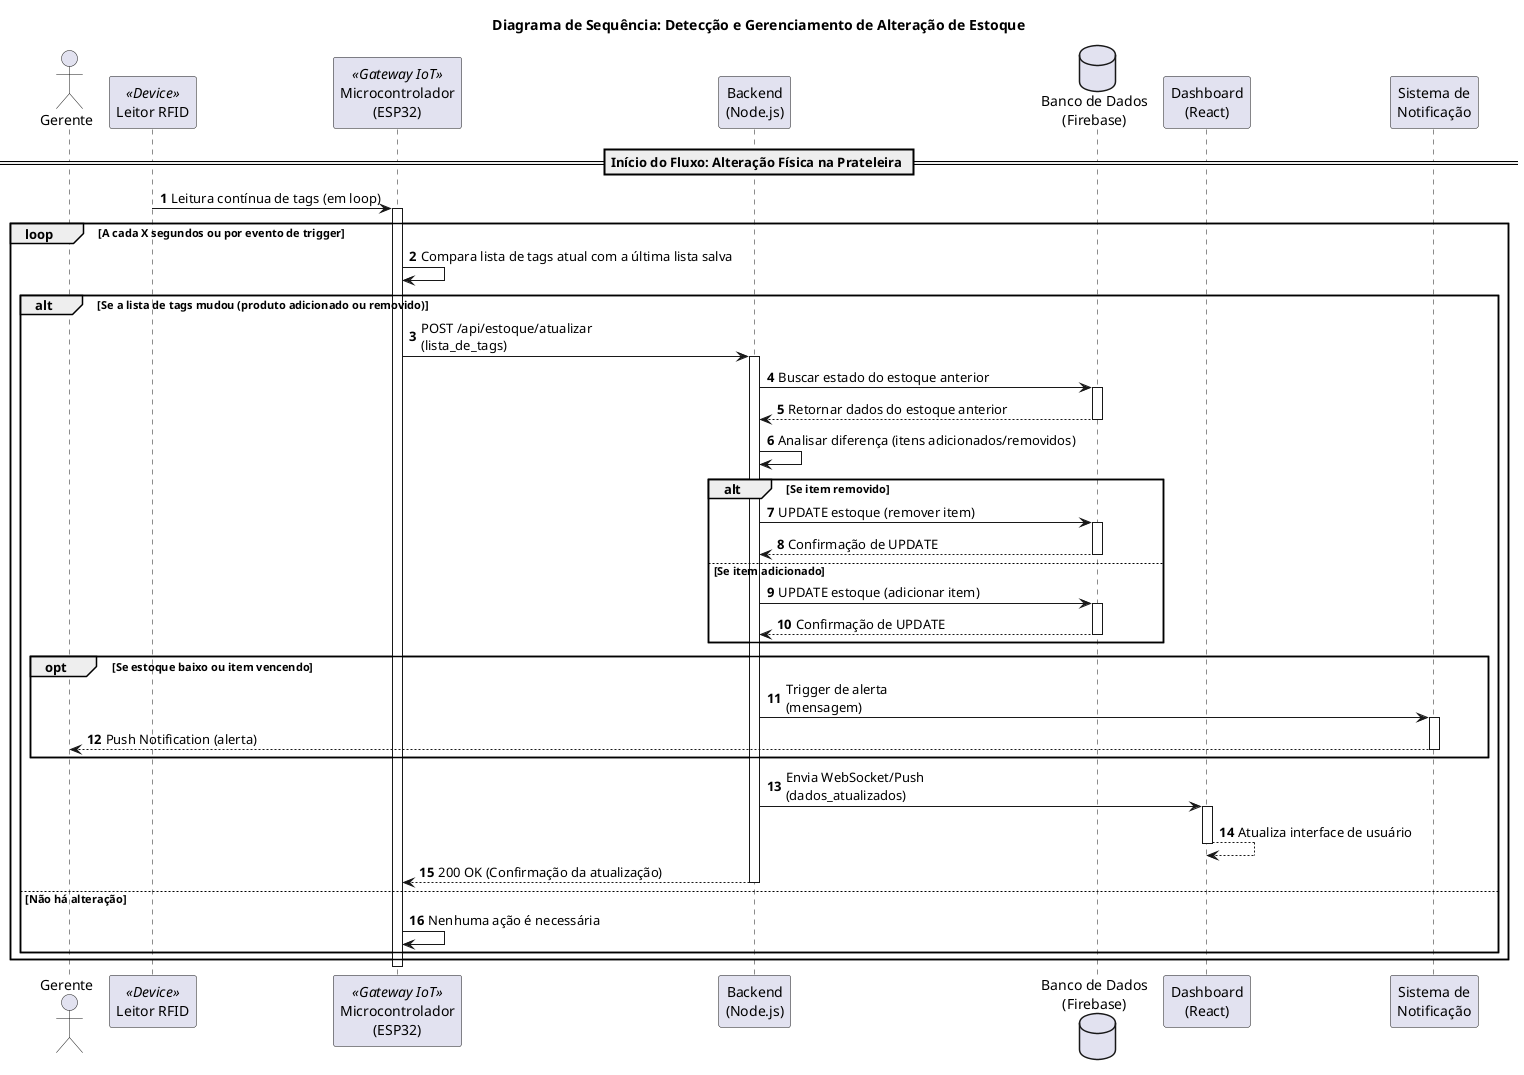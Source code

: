 @startuml
title Diagrama de Sequência: Detecção e Gerenciamento de Alteração de Estoque

autonumber

actor "Gerente" as Gerente
participant "Leitor RFID" as RFID <<Device>>
participant "Microcontrolador\n(ESP32)" as ESP32 <<Gateway IoT>>
participant "Backend\n(Node.js)" as Backend
database "Banco de Dados\n(Firebase)" as BD
participant "Dashboard\n(React)" as Dashboard
participant "Sistema de\nNotificação" as Notificacao

== Início do Fluxo: Alteração Física na Prateleira ==

RFID -> ESP32: Leitura contínua de tags (em loop)
activate ESP32

loop A cada X segundos ou por evento de trigger
    ESP32 -> ESP32: Compara lista de tags atual com a última lista salva
    alt Se a lista de tags mudou (produto adicionado ou removido)
        ESP32 -> Backend: POST /api/estoque/atualizar\n(lista_de_tags)
        activate Backend
        Backend -> BD: Buscar estado do estoque anterior
        activate BD
        BD --> Backend: Retornar dados do estoque anterior
        deactivate BD
        
        Backend -> Backend: Analisar diferença (itens adicionados/removidos)
        
        alt Se item removido
            Backend -> BD: UPDATE estoque (remover item)
            activate BD
            BD --> Backend: Confirmação de UPDATE
            deactivate BD
        else Se item adicionado
            Backend -> BD: UPDATE estoque (adicionar item)
            activate BD
            BD --> Backend: Confirmação de UPDATE
            deactivate BD
        end
        
        opt Se estoque baixo ou item vencendo
            Backend -> Notificacao: Trigger de alerta\n(mensagem)
            activate Notificacao
            Notificacao --> Gerente: Push Notification (alerta)
            deactivate Notificacao
        end
        
        Backend -> Dashboard: Envia WebSocket/Push\n(dados_atualizados)
        activate Dashboard
        Dashboard --> Dashboard: Atualiza interface de usuário
        deactivate Dashboard
        
        Backend --> ESP32: 200 OK (Confirmação da atualização)
        deactivate Backend
        
    else Não há alteração
        ESP32 -> ESP32: Nenhuma ação é necessária
    end
end
deactivate ESP32

@enduml